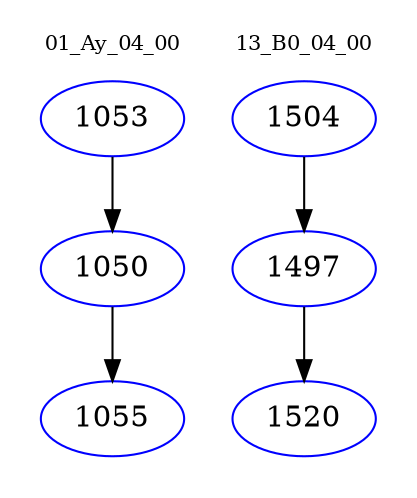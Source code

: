 digraph{
subgraph cluster_0 {
color = white
label = "01_Ay_04_00";
fontsize=10;
T0_1053 [label="1053", color="blue"]
T0_1053 -> T0_1050 [color="black"]
T0_1050 [label="1050", color="blue"]
T0_1050 -> T0_1055 [color="black"]
T0_1055 [label="1055", color="blue"]
}
subgraph cluster_1 {
color = white
label = "13_B0_04_00";
fontsize=10;
T1_1504 [label="1504", color="blue"]
T1_1504 -> T1_1497 [color="black"]
T1_1497 [label="1497", color="blue"]
T1_1497 -> T1_1520 [color="black"]
T1_1520 [label="1520", color="blue"]
}
}

